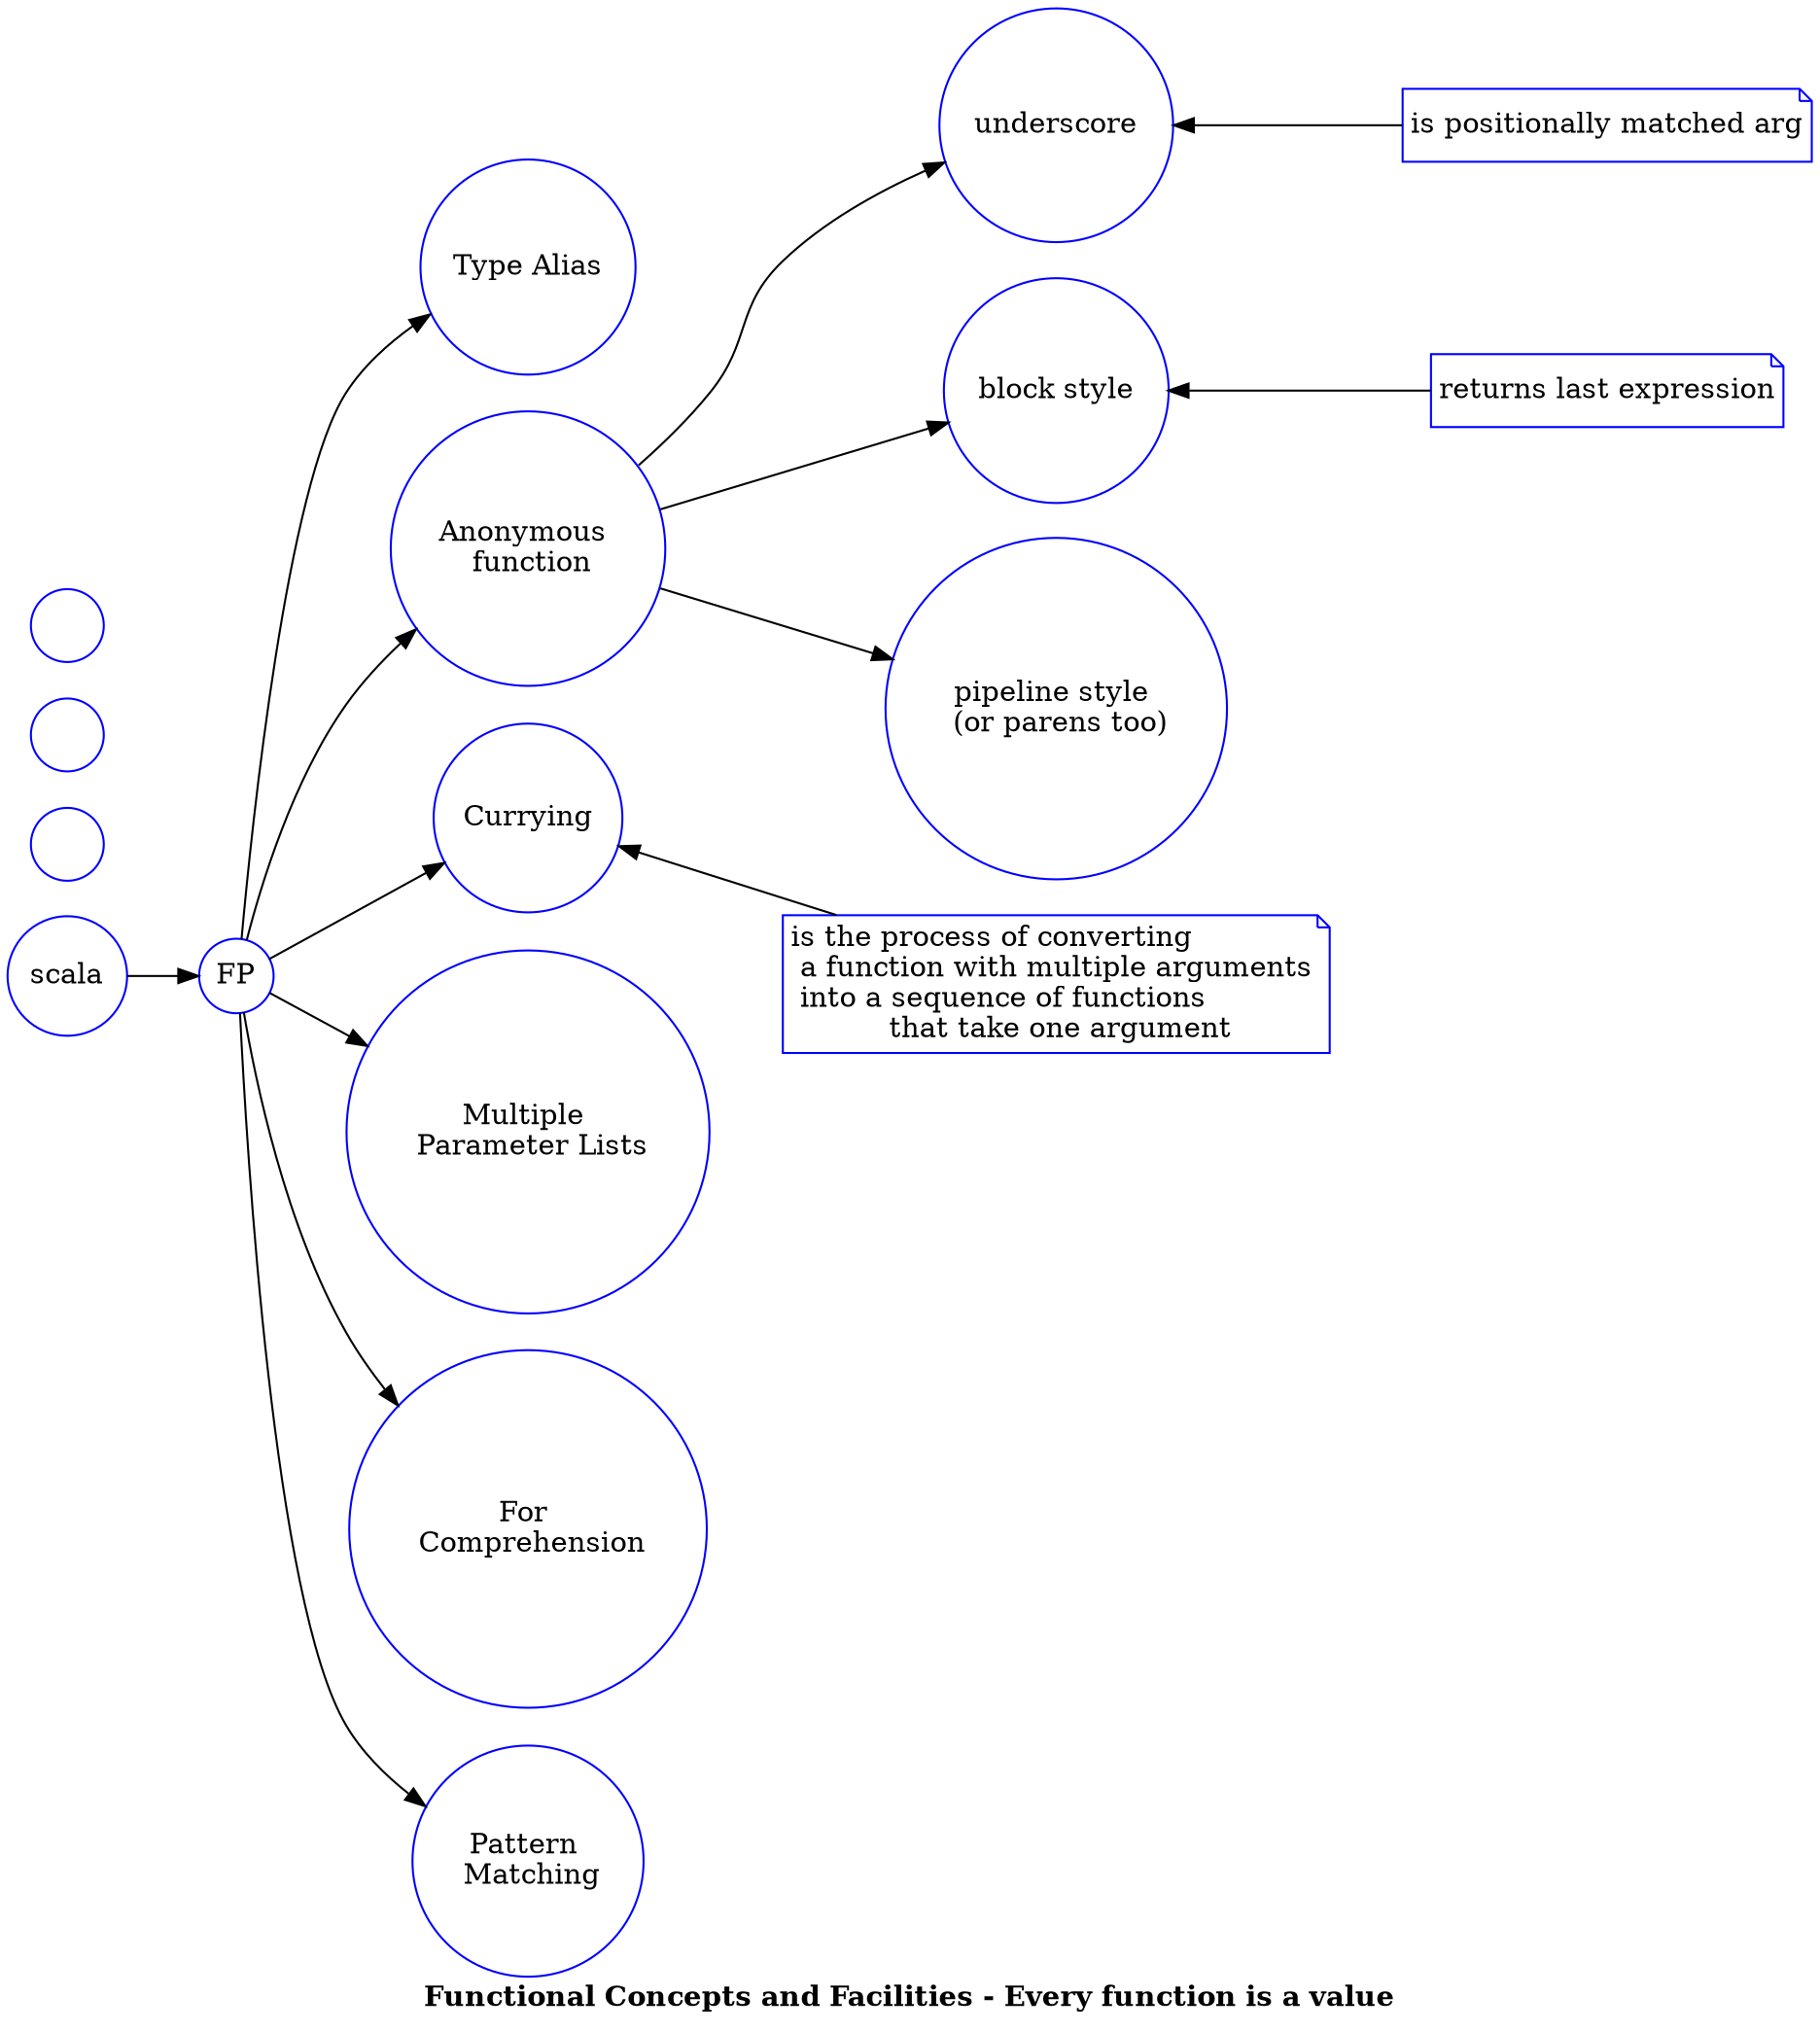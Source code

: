digraph scala_functional_concepts {
	rankdir = "LR";
	compound = true;
	label  = <<B>Functional Concepts and Facilities - Every function is a value</B>>;
	node [ shape = circle color = blue style = filled fillcolor = white margin = 0.05];

	type_alias [ label = "Type Alias" ]
	anon_fun [ label = "Anonymous \n function" ];
	underscore_anon_fun [ label = "underscore" ];
	underscore_anon_fun_note [ shape = note dir = back label = "is positionally matched arg" ];
	block_anon_fun [ label = "block style" ];
	block_anon_fun_note [ shape = note dir = back label = "returns last expression" ];
	pipeline_anon_fun [ label = "pipeline style \n (or parens too)" ];

	currying [ label = "Currying" ];	
	multi_param_lst [ label = "Multiple \n Parameter Lists" ];
	currying_def [ shape = note label = "is the process of converting \l a function with multiple arguments \l into a sequence of functions \l that take one argument" ];
	currying_1 [ label = " " ];
	currying_2 [ label = " " ];
	currying_3 [ label = " " ];

	for_compr [ label = "For \n Comprehension" ];

	pat_match [ label = "Pattern \n Matching" ]	
	
	scala -> FP;
	FP -> {
	    multi_param_lst;
	    type_alias;
	    anon_fun;
	    currying;
	    for_compr;
	    pat_match;
	}

	currying -> currying_def [ dir = back ];
	anon_fun -> underscore_anon_fun;
	underscore_anon_fun -> underscore_anon_fun_note [ dir = back ];
	anon_fun -> block_anon_fun;
	block_anon_fun -> block_anon_fun_note [ dir = back ];
	anon_fun -> pipeline_anon_fun;

}


